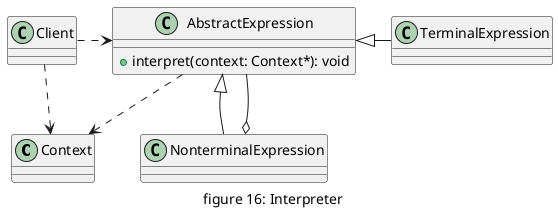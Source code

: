@startuml "figure16_interpreter"
caption figure 16: Interpreter

class Context{}
class AbstractExpression{
    + interpret(context: Context*): void
}
class TerminalExpression{}
class NonterminalExpression{}
class Client{}

AbstractExpression <|-right- TerminalExpression
AbstractExpression <|-- NonterminalExpression
AbstractExpression --o NonterminalExpression
AbstractExpression ..> Context

Client ..> Context
Client .right.> AbstractExpression
@enduml